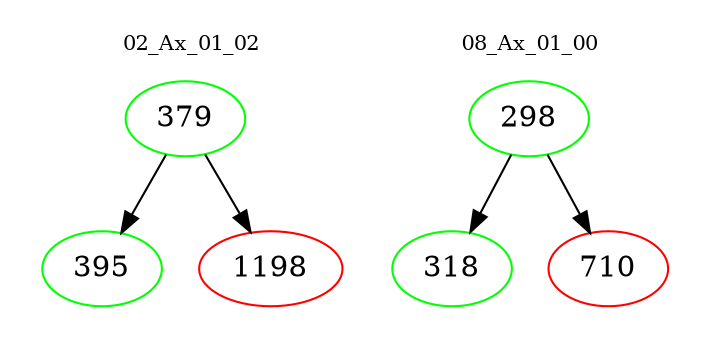 digraph{
subgraph cluster_0 {
color = white
label = "02_Ax_01_02";
fontsize=10;
T0_379 [label="379", color="green"]
T0_379 -> T0_395 [color="black"]
T0_395 [label="395", color="green"]
T0_379 -> T0_1198 [color="black"]
T0_1198 [label="1198", color="red"]
}
subgraph cluster_1 {
color = white
label = "08_Ax_01_00";
fontsize=10;
T1_298 [label="298", color="green"]
T1_298 -> T1_318 [color="black"]
T1_318 [label="318", color="green"]
T1_298 -> T1_710 [color="black"]
T1_710 [label="710", color="red"]
}
}
